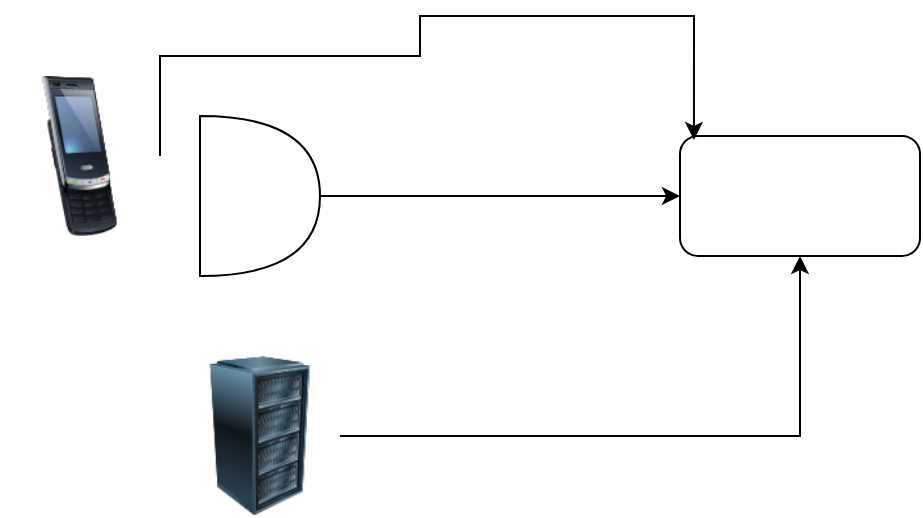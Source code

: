 <mxfile version="13.10.7" type="github">
  <diagram id="df4LoSMx6PirMKs4pR7R" name="Page-1">
    <mxGraphModel dx="868" dy="487" grid="1" gridSize="10" guides="1" tooltips="1" connect="1" arrows="1" fold="1" page="1" pageScale="1" pageWidth="850" pageHeight="1100" math="0" shadow="0">
      <root>
        <mxCell id="0" />
        <mxCell id="1" parent="0" />
        <mxCell id="53Ct0VY88A1SnN8FUH9h-3" style="edgeStyle=orthogonalEdgeStyle;rounded=0;orthogonalLoop=1;jettySize=auto;html=1;exitX=1;exitY=0.5;exitDx=0;exitDy=0;exitPerimeter=0;" edge="1" parent="1" source="53Ct0VY88A1SnN8FUH9h-1" target="53Ct0VY88A1SnN8FUH9h-2">
          <mxGeometry relative="1" as="geometry" />
        </mxCell>
        <mxCell id="53Ct0VY88A1SnN8FUH9h-1" value="" style="shape=or;whiteSpace=wrap;html=1;" vertex="1" parent="1">
          <mxGeometry x="140" y="70" width="60" height="80" as="geometry" />
        </mxCell>
        <mxCell id="53Ct0VY88A1SnN8FUH9h-2" value="" style="rounded=1;whiteSpace=wrap;html=1;" vertex="1" parent="1">
          <mxGeometry x="380" y="80" width="120" height="60" as="geometry" />
        </mxCell>
        <mxCell id="53Ct0VY88A1SnN8FUH9h-5" style="edgeStyle=orthogonalEdgeStyle;rounded=0;orthogonalLoop=1;jettySize=auto;html=1;exitX=1;exitY=0.5;exitDx=0;exitDy=0;" edge="1" parent="1" source="53Ct0VY88A1SnN8FUH9h-4" target="53Ct0VY88A1SnN8FUH9h-2">
          <mxGeometry relative="1" as="geometry" />
        </mxCell>
        <mxCell id="53Ct0VY88A1SnN8FUH9h-4" value="" style="image;html=1;image=img/lib/clip_art/computers/Server_Rack_128x128.png" vertex="1" parent="1">
          <mxGeometry x="130" y="190" width="80" height="80" as="geometry" />
        </mxCell>
        <mxCell id="53Ct0VY88A1SnN8FUH9h-7" style="edgeStyle=orthogonalEdgeStyle;rounded=0;orthogonalLoop=1;jettySize=auto;html=1;exitX=1;exitY=0.5;exitDx=0;exitDy=0;entryX=0.058;entryY=0.033;entryDx=0;entryDy=0;entryPerimeter=0;" edge="1" parent="1" source="53Ct0VY88A1SnN8FUH9h-6" target="53Ct0VY88A1SnN8FUH9h-2">
          <mxGeometry relative="1" as="geometry">
            <Array as="points">
              <mxPoint x="120" y="40" />
              <mxPoint x="250" y="40" />
              <mxPoint x="250" y="20" />
              <mxPoint x="387" y="20" />
            </Array>
          </mxGeometry>
        </mxCell>
        <mxCell id="53Ct0VY88A1SnN8FUH9h-6" value="" style="image;html=1;image=img/lib/clip_art/telecommunication/Cellphone_128x128.png" vertex="1" parent="1">
          <mxGeometry x="40" y="50" width="80" height="80" as="geometry" />
        </mxCell>
      </root>
    </mxGraphModel>
  </diagram>
</mxfile>
